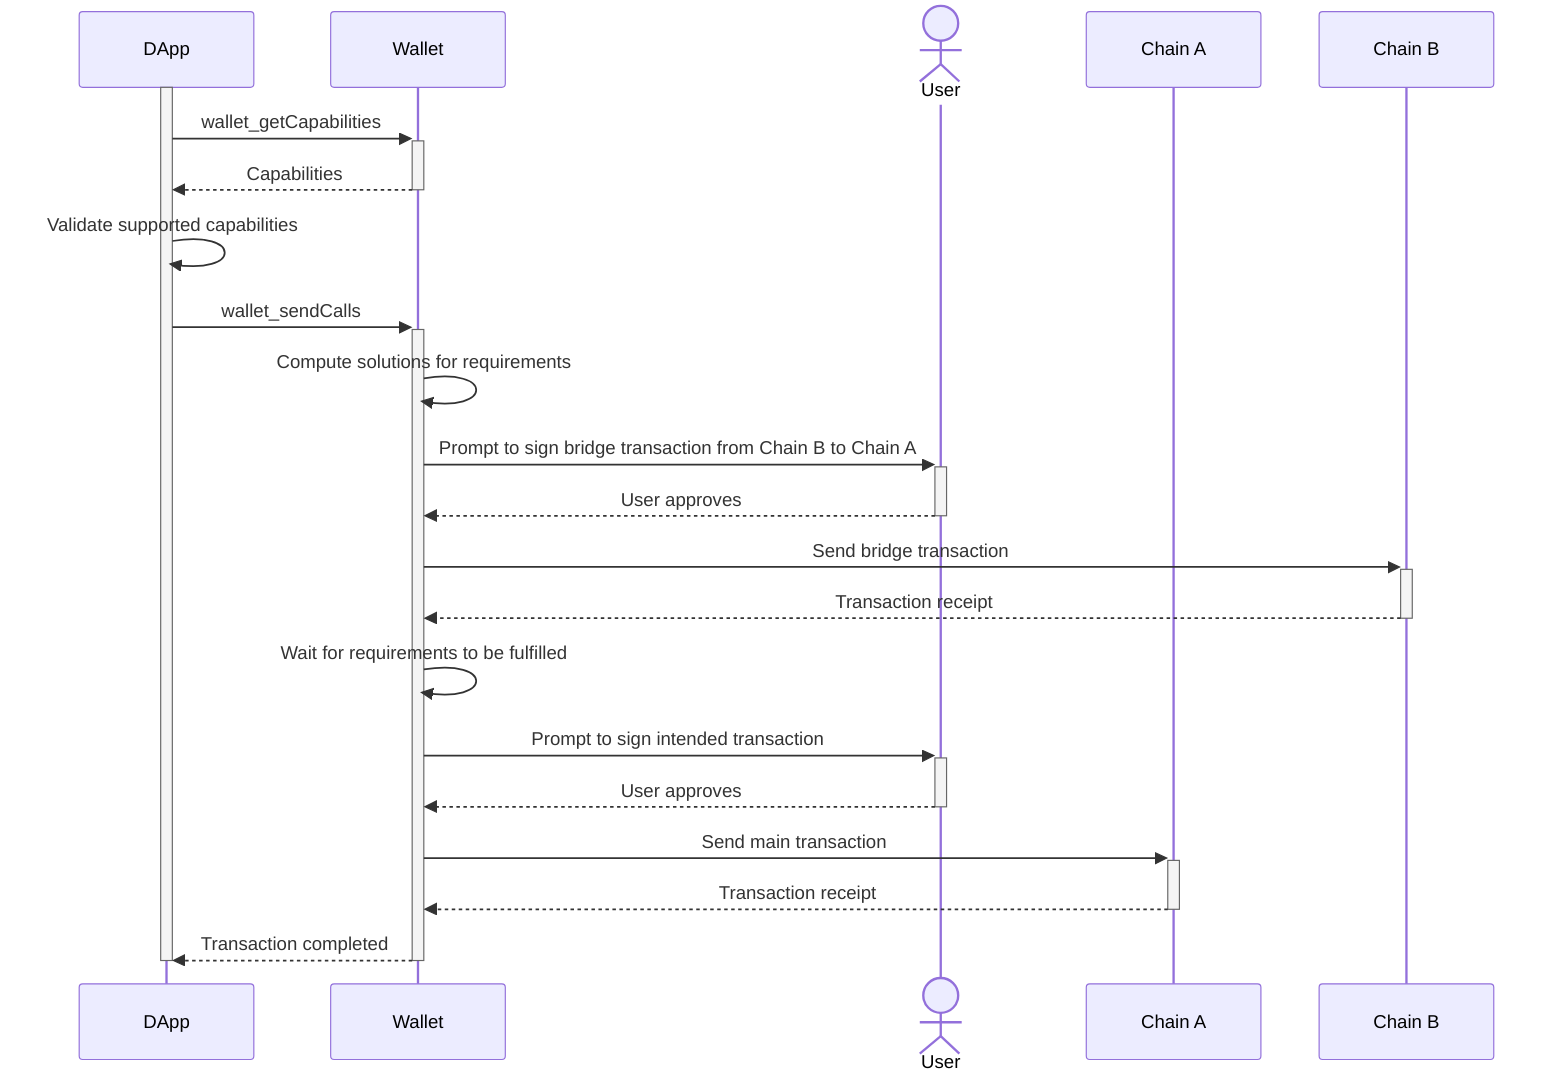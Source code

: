 sequenceDiagram
    participant D as DApp
    participant W as Wallet
    actor U as User
    participant CA as Chain A
    participant CB as Chain B
    activate D
    D->>+W: wallet_getCapabilities
    W-->>-D: Capabilities
    D->>D: Validate supported capabilities
    D->>+W: wallet_sendCalls
    W->>W: Compute solutions for requirements
    W->>+U: Prompt to sign bridge transaction from Chain B to Chain A
    U-->>-W: User approves
    W->>+CB: Send bridge transaction
    CB-->>-W: Transaction receipt
    W->>W: Wait for requirements to be fulfilled
    W->>+U: Prompt to sign intended transaction
    U-->>-W: User approves
    W->>+CA: Send main transaction
    CA-->>-W: Transaction receipt
    W-->>-D: Transaction completed
    deactivate D